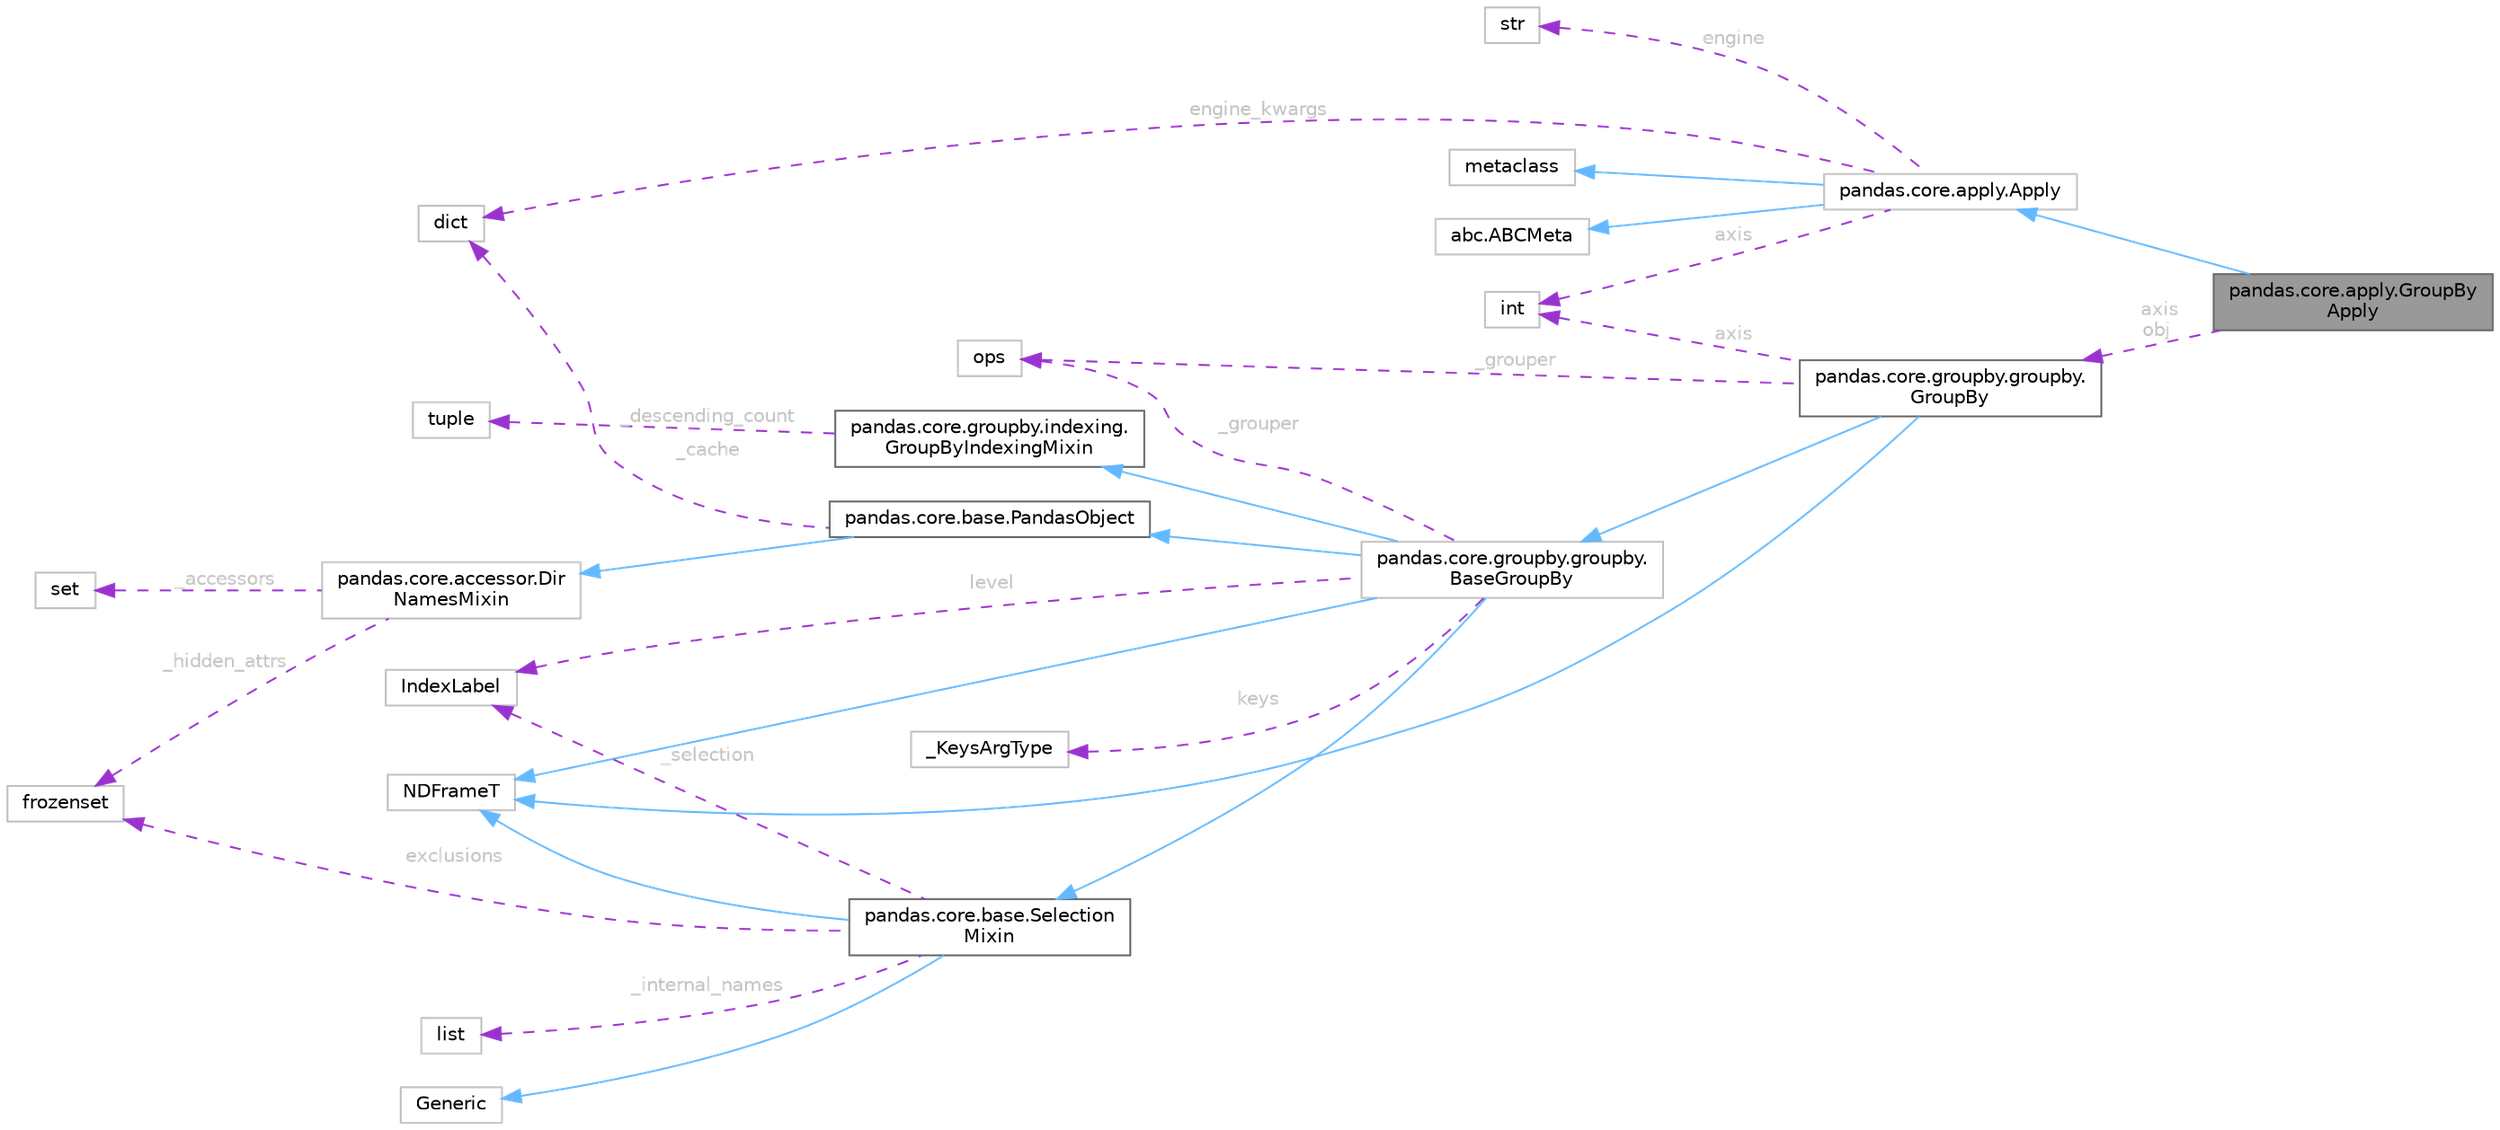 digraph "pandas.core.apply.GroupByApply"
{
 // LATEX_PDF_SIZE
  bgcolor="transparent";
  edge [fontname=Helvetica,fontsize=10,labelfontname=Helvetica,labelfontsize=10];
  node [fontname=Helvetica,fontsize=10,shape=box,height=0.2,width=0.4];
  rankdir="LR";
  Node1 [id="Node000001",label="pandas.core.apply.GroupBy\lApply",height=0.2,width=0.4,color="gray40", fillcolor="grey60", style="filled", fontcolor="black",tooltip=" "];
  Node2 -> Node1 [id="edge1_Node000001_Node000002",dir="back",color="steelblue1",style="solid",tooltip=" "];
  Node2 [id="Node000002",label="pandas.core.apply.Apply",height=0.2,width=0.4,color="grey75", fillcolor="white", style="filled",URL="$d0/d8e/classpandas_1_1core_1_1apply_1_1Apply.html",tooltip=" "];
  Node3 -> Node2 [id="edge2_Node000002_Node000003",dir="back",color="steelblue1",style="solid",tooltip=" "];
  Node3 [id="Node000003",label="metaclass",height=0.2,width=0.4,color="grey75", fillcolor="white", style="filled",URL="$d1/d9a/classmetaclass.html",tooltip=" "];
  Node4 -> Node2 [id="edge3_Node000002_Node000004",dir="back",color="steelblue1",style="solid",tooltip=" "];
  Node4 [id="Node000004",label="abc.ABCMeta",height=0.2,width=0.4,color="grey75", fillcolor="white", style="filled",tooltip=" "];
  Node5 -> Node2 [id="edge4_Node000002_Node000005",dir="back",color="darkorchid3",style="dashed",tooltip=" ",label=" engine",fontcolor="grey" ];
  Node5 [id="Node000005",label="str",height=0.2,width=0.4,color="grey75", fillcolor="white", style="filled",tooltip=" "];
  Node6 -> Node2 [id="edge5_Node000002_Node000006",dir="back",color="darkorchid3",style="dashed",tooltip=" ",label=" engine_kwargs",fontcolor="grey" ];
  Node6 [id="Node000006",label="dict",height=0.2,width=0.4,color="grey75", fillcolor="white", style="filled",tooltip=" "];
  Node7 -> Node2 [id="edge6_Node000002_Node000007",dir="back",color="darkorchid3",style="dashed",tooltip=" ",label=" axis",fontcolor="grey" ];
  Node7 [id="Node000007",label="int",height=0.2,width=0.4,color="grey75", fillcolor="white", style="filled",tooltip=" "];
  Node8 -> Node1 [id="edge7_Node000001_Node000008",dir="back",color="darkorchid3",style="dashed",tooltip=" ",label=" axis\nobj",fontcolor="grey" ];
  Node8 [id="Node000008",label="pandas.core.groupby.groupby.\lGroupBy",height=0.2,width=0.4,color="gray40", fillcolor="white", style="filled",URL="$d4/d3d/classpandas_1_1core_1_1groupby_1_1groupby_1_1GroupBy.html",tooltip=" "];
  Node9 -> Node8 [id="edge8_Node000008_Node000009",dir="back",color="steelblue1",style="solid",tooltip=" "];
  Node9 [id="Node000009",label="pandas.core.groupby.groupby.\lBaseGroupBy",height=0.2,width=0.4,color="grey75", fillcolor="white", style="filled",URL="$d2/d90/classpandas_1_1core_1_1groupby_1_1groupby_1_1BaseGroupBy.html",tooltip=" "];
  Node10 -> Node9 [id="edge9_Node000009_Node000010",dir="back",color="steelblue1",style="solid",tooltip=" "];
  Node10 [id="Node000010",label="pandas.core.base.PandasObject",height=0.2,width=0.4,color="gray40", fillcolor="white", style="filled",URL="$d9/d19/classpandas_1_1core_1_1base_1_1PandasObject.html",tooltip=" "];
  Node11 -> Node10 [id="edge10_Node000010_Node000011",dir="back",color="steelblue1",style="solid",tooltip=" "];
  Node11 [id="Node000011",label="pandas.core.accessor.Dir\lNamesMixin",height=0.2,width=0.4,color="grey75", fillcolor="white", style="filled",URL="$df/dd9/classpandas_1_1core_1_1accessor_1_1DirNamesMixin.html",tooltip=" "];
  Node12 -> Node11 [id="edge11_Node000011_Node000012",dir="back",color="darkorchid3",style="dashed",tooltip=" ",label=" _accessors",fontcolor="grey" ];
  Node12 [id="Node000012",label="set",height=0.2,width=0.4,color="grey75", fillcolor="white", style="filled",tooltip=" "];
  Node13 -> Node11 [id="edge12_Node000011_Node000013",dir="back",color="darkorchid3",style="dashed",tooltip=" ",label=" _hidden_attrs",fontcolor="grey" ];
  Node13 [id="Node000013",label="frozenset",height=0.2,width=0.4,color="grey75", fillcolor="white", style="filled",tooltip=" "];
  Node6 -> Node10 [id="edge13_Node000010_Node000006",dir="back",color="darkorchid3",style="dashed",tooltip=" ",label=" _cache",fontcolor="grey" ];
  Node14 -> Node9 [id="edge14_Node000009_Node000014",dir="back",color="steelblue1",style="solid",tooltip=" "];
  Node14 [id="Node000014",label="pandas.core.base.Selection\lMixin",height=0.2,width=0.4,color="gray40", fillcolor="white", style="filled",URL="$d8/d8c/classpandas_1_1core_1_1base_1_1SelectionMixin.html",tooltip=" "];
  Node15 -> Node14 [id="edge15_Node000014_Node000015",dir="back",color="steelblue1",style="solid",tooltip=" "];
  Node15 [id="Node000015",label="Generic",height=0.2,width=0.4,color="grey75", fillcolor="white", style="filled",URL="$d7/d8b/classGeneric.html",tooltip=" "];
  Node16 -> Node14 [id="edge16_Node000014_Node000016",dir="back",color="steelblue1",style="solid",tooltip=" "];
  Node16 [id="Node000016",label="NDFrameT",height=0.2,width=0.4,color="grey75", fillcolor="white", style="filled",URL="$d9/ddf/classNDFrameT.html",tooltip=" "];
  Node17 -> Node14 [id="edge17_Node000014_Node000017",dir="back",color="darkorchid3",style="dashed",tooltip=" ",label=" _selection",fontcolor="grey" ];
  Node17 [id="Node000017",label="IndexLabel",height=0.2,width=0.4,color="grey75", fillcolor="white", style="filled",tooltip=" "];
  Node13 -> Node14 [id="edge18_Node000014_Node000013",dir="back",color="darkorchid3",style="dashed",tooltip=" ",label=" exclusions",fontcolor="grey" ];
  Node18 -> Node14 [id="edge19_Node000014_Node000018",dir="back",color="darkorchid3",style="dashed",tooltip=" ",label=" _internal_names",fontcolor="grey" ];
  Node18 [id="Node000018",label="list",height=0.2,width=0.4,color="grey75", fillcolor="white", style="filled",tooltip=" "];
  Node16 -> Node9 [id="edge20_Node000009_Node000016",dir="back",color="steelblue1",style="solid",tooltip=" "];
  Node19 -> Node9 [id="edge21_Node000009_Node000019",dir="back",color="steelblue1",style="solid",tooltip=" "];
  Node19 [id="Node000019",label="pandas.core.groupby.indexing.\lGroupByIndexingMixin",height=0.2,width=0.4,color="gray40", fillcolor="white", style="filled",URL="$da/d55/classpandas_1_1core_1_1groupby_1_1indexing_1_1GroupByIndexingMixin.html",tooltip=" "];
  Node20 -> Node19 [id="edge22_Node000019_Node000020",dir="back",color="darkorchid3",style="dashed",tooltip=" ",label=" _descending_count",fontcolor="grey" ];
  Node20 [id="Node000020",label="tuple",height=0.2,width=0.4,color="grey75", fillcolor="white", style="filled",tooltip=" "];
  Node21 -> Node9 [id="edge23_Node000009_Node000021",dir="back",color="darkorchid3",style="dashed",tooltip=" ",label=" _grouper",fontcolor="grey" ];
  Node21 [id="Node000021",label="ops",height=0.2,width=0.4,color="grey75", fillcolor="white", style="filled",tooltip=" "];
  Node22 -> Node9 [id="edge24_Node000009_Node000022",dir="back",color="darkorchid3",style="dashed",tooltip=" ",label=" keys",fontcolor="grey" ];
  Node22 [id="Node000022",label="_KeysArgType",height=0.2,width=0.4,color="grey75", fillcolor="white", style="filled",tooltip=" "];
  Node17 -> Node9 [id="edge25_Node000009_Node000017",dir="back",color="darkorchid3",style="dashed",tooltip=" ",label=" level",fontcolor="grey" ];
  Node16 -> Node8 [id="edge26_Node000008_Node000016",dir="back",color="steelblue1",style="solid",tooltip=" "];
  Node21 -> Node8 [id="edge27_Node000008_Node000021",dir="back",color="darkorchid3",style="dashed",tooltip=" ",label=" _grouper",fontcolor="grey" ];
  Node7 -> Node8 [id="edge28_Node000008_Node000007",dir="back",color="darkorchid3",style="dashed",tooltip=" ",label=" axis",fontcolor="grey" ];
}
